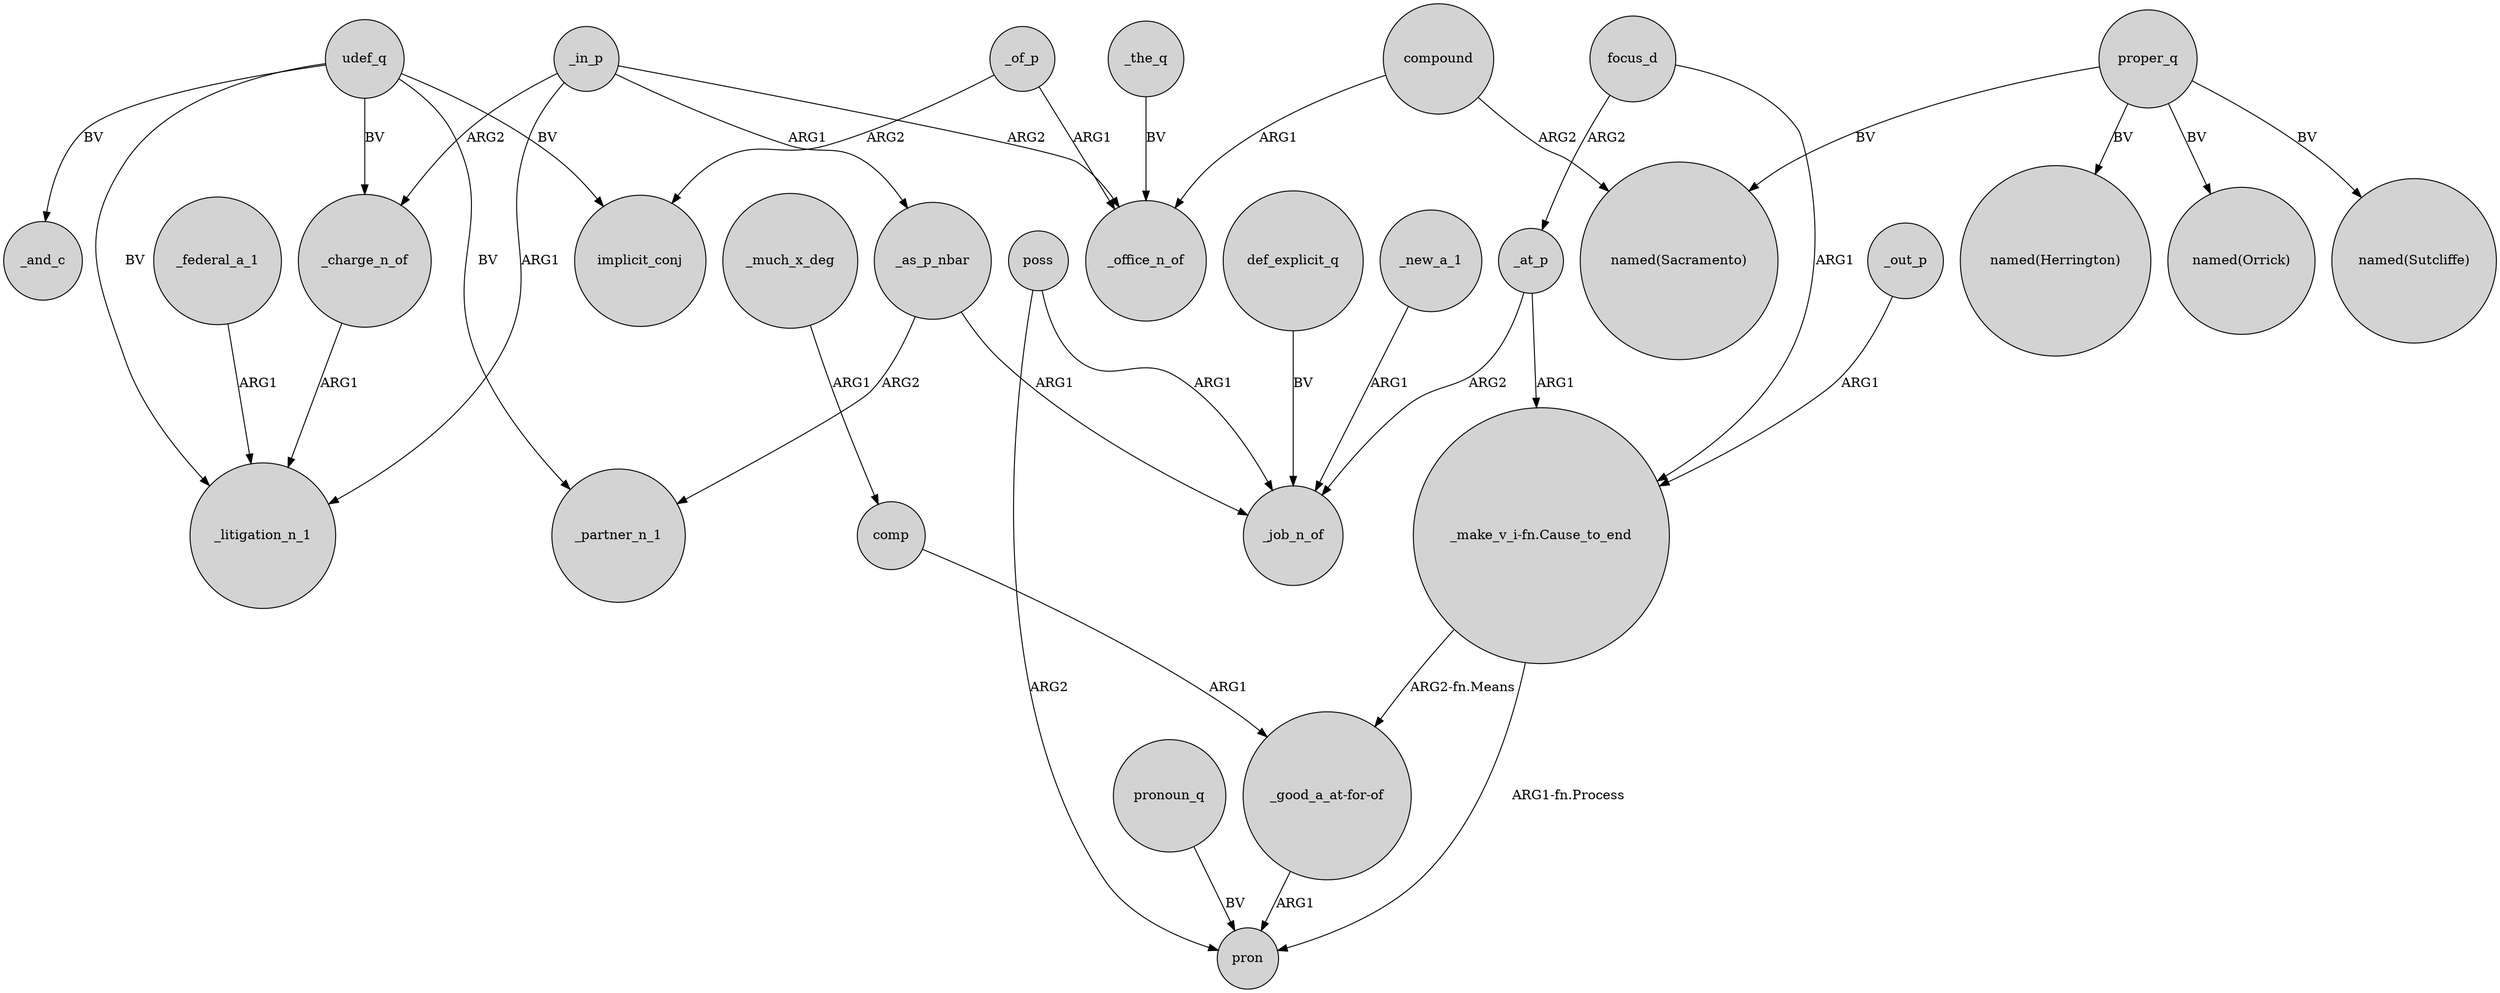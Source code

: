digraph {
	node [shape=circle style=filled]
	_federal_a_1 -> _litigation_n_1 [label=ARG1]
	_of_p -> _office_n_of [label=ARG1]
	focus_d -> _at_p [label=ARG2]
	def_explicit_q -> _job_n_of [label=BV]
	proper_q -> "named(Herrington)" [label=BV]
	comp -> "_good_a_at-for-of" [label=ARG1]
	proper_q -> "named(Orrick)" [label=BV]
	proper_q -> "named(Sacramento)" [label=BV]
	_as_p_nbar -> _partner_n_1 [label=ARG2]
	proper_q -> "named(Sutcliffe)" [label=BV]
	_at_p -> "_make_v_i-fn.Cause_to_end" [label=ARG1]
	_in_p -> _litigation_n_1 [label=ARG1]
	udef_q -> _and_c [label=BV]
	_the_q -> _office_n_of [label=BV]
	_as_p_nbar -> _job_n_of [label=ARG1]
	_charge_n_of -> _litigation_n_1 [label=ARG1]
	_out_p -> "_make_v_i-fn.Cause_to_end" [label=ARG1]
	udef_q -> implicit_conj [label=BV]
	poss -> pron [label=ARG2]
	"_good_a_at-for-of" -> pron [label=ARG1]
	_in_p -> _office_n_of [label=ARG2]
	udef_q -> _charge_n_of [label=BV]
	_at_p -> _job_n_of [label=ARG2]
	compound -> "named(Sacramento)" [label=ARG2]
	"_make_v_i-fn.Cause_to_end" -> pron [label="ARG1-fn.Process"]
	udef_q -> _partner_n_1 [label=BV]
	focus_d -> "_make_v_i-fn.Cause_to_end" [label=ARG1]
	_of_p -> implicit_conj [label=ARG2]
	udef_q -> _litigation_n_1 [label=BV]
	pronoun_q -> pron [label=BV]
	_much_x_deg -> comp [label=ARG1]
	compound -> _office_n_of [label=ARG1]
	_in_p -> _charge_n_of [label=ARG2]
	_in_p -> _as_p_nbar [label=ARG1]
	poss -> _job_n_of [label=ARG1]
	_new_a_1 -> _job_n_of [label=ARG1]
	"_make_v_i-fn.Cause_to_end" -> "_good_a_at-for-of" [label="ARG2-fn.Means"]
}
